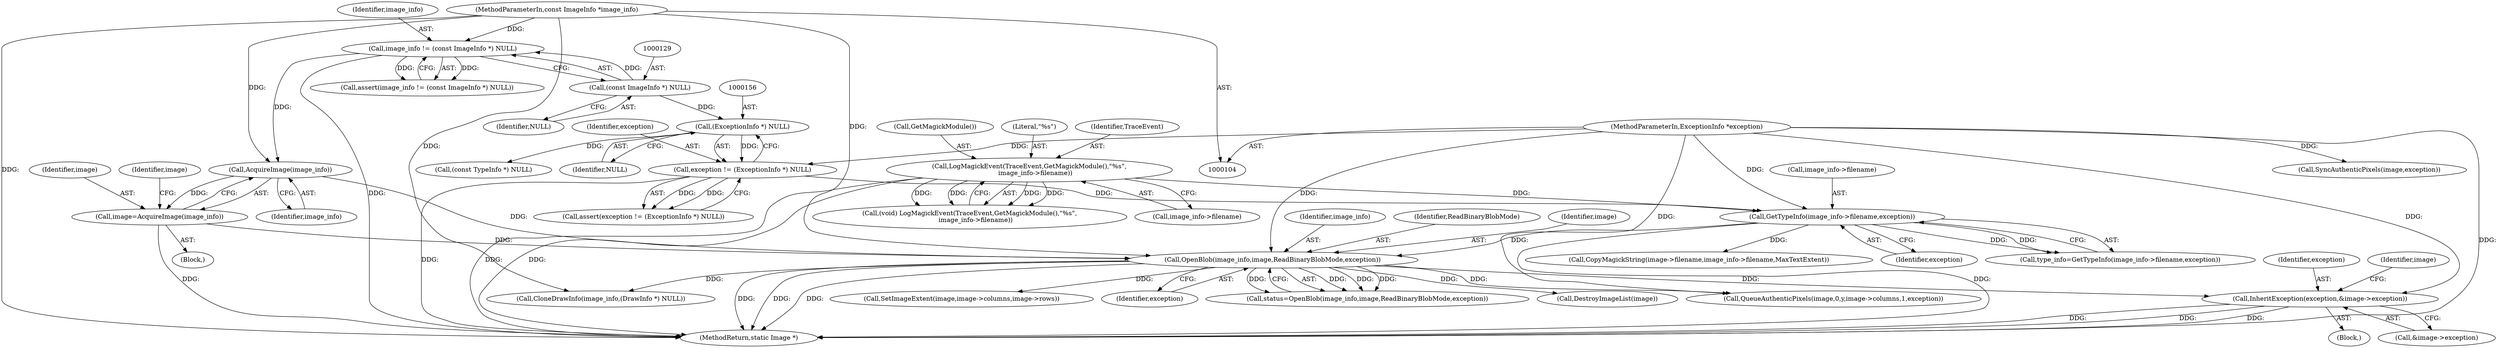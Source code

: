 digraph "0_ImageMagick_f6e9d0d9955e85bdd7540b251cd50d598dacc5e6_65@pointer" {
"1000244" [label="(Call,InheritException(exception,&image->exception))"];
"1000211" [label="(Call,OpenBlob(image_info,image,ReadBinaryBlobMode,exception))"];
"1000166" [label="(Call,AcquireImage(image_info))"];
"1000126" [label="(Call,image_info != (const ImageInfo *) NULL)"];
"1000105" [label="(MethodParameterIn,const ImageInfo *image_info)"];
"1000128" [label="(Call,(const ImageInfo *) NULL)"];
"1000164" [label="(Call,image=AcquireImage(image_info))"];
"1000180" [label="(Call,GetTypeInfo(image_info->filename,exception))"];
"1000145" [label="(Call,LogMagickEvent(TraceEvent,GetMagickModule(),\"%s\",\n      image_info->filename))"];
"1000153" [label="(Call,exception != (ExceptionInfo *) NULL)"];
"1000106" [label="(MethodParameterIn,ExceptionInfo *exception)"];
"1000155" [label="(Call,(ExceptionInfo *) NULL)"];
"1000105" [label="(MethodParameterIn,const ImageInfo *image_info)"];
"1000130" [label="(Identifier,NULL)"];
"1000540" [label="(MethodReturn,static Image *)"];
"1000146" [label="(Identifier,TraceEvent)"];
"1000145" [label="(Call,LogMagickEvent(TraceEvent,GetMagickModule(),\"%s\",\n      image_info->filename))"];
"1000327" [label="(Call,CopyMagickString(image->filename,image_info->filename,MaxTextExtent))"];
"1000165" [label="(Identifier,image)"];
"1000209" [label="(Call,status=OpenBlob(image_info,image,ReadBinaryBlobMode,exception))"];
"1000212" [label="(Identifier,image_info)"];
"1000189" [label="(Call,(const TypeInfo *) NULL)"];
"1000340" [label="(Call,CloneDrawInfo(image_info,(DrawInfo *) NULL))"];
"1000170" [label="(Identifier,image)"];
"1000244" [label="(Call,InheritException(exception,&image->exception))"];
"1000155" [label="(Call,(ExceptionInfo *) NULL)"];
"1000164" [label="(Call,image=AcquireImage(image_info))"];
"1000245" [label="(Identifier,exception)"];
"1000143" [label="(Call,(void) LogMagickEvent(TraceEvent,GetMagickModule(),\"%s\",\n      image_info->filename))"];
"1000166" [label="(Call,AcquireImage(image_info))"];
"1000147" [label="(Call,GetMagickModule())"];
"1000126" [label="(Call,image_info != (const ImageInfo *) NULL)"];
"1000181" [label="(Call,image_info->filename)"];
"1000243" [label="(Block,)"];
"1000180" [label="(Call,GetTypeInfo(image_info->filename,exception))"];
"1000152" [label="(Call,assert(exception != (ExceptionInfo *) NULL))"];
"1000127" [label="(Identifier,image_info)"];
"1000167" [label="(Identifier,image_info)"];
"1000125" [label="(Call,assert(image_info != (const ImageInfo *) NULL))"];
"1000184" [label="(Identifier,exception)"];
"1000148" [label="(Literal,\"%s\")"];
"1000214" [label="(Identifier,ReadBinaryBlobMode)"];
"1000252" [label="(Identifier,image)"];
"1000178" [label="(Call,type_info=GetTypeInfo(image_info->filename,exception))"];
"1000223" [label="(Call,DestroyImageList(image))"];
"1000128" [label="(Call,(const ImageInfo *) NULL)"];
"1000157" [label="(Identifier,NULL)"];
"1000106" [label="(MethodParameterIn,ExceptionInfo *exception)"];
"1000211" [label="(Call,OpenBlob(image_info,image,ReadBinaryBlobMode,exception))"];
"1000274" [label="(Call,QueueAuthenticPixels(image,0,y,image->columns,1,exception))"];
"1000153" [label="(Call,exception != (ExceptionInfo *) NULL)"];
"1000231" [label="(Call,SetImageExtent(image,image->columns,image->rows))"];
"1000213" [label="(Identifier,image)"];
"1000246" [label="(Call,&image->exception)"];
"1000215" [label="(Identifier,exception)"];
"1000149" [label="(Call,image_info->filename)"];
"1000107" [label="(Block,)"];
"1000154" [label="(Identifier,exception)"];
"1000310" [label="(Call,SyncAuthenticPixels(image,exception))"];
"1000244" -> "1000243"  [label="AST: "];
"1000244" -> "1000246"  [label="CFG: "];
"1000245" -> "1000244"  [label="AST: "];
"1000246" -> "1000244"  [label="AST: "];
"1000252" -> "1000244"  [label="CFG: "];
"1000244" -> "1000540"  [label="DDG: "];
"1000244" -> "1000540"  [label="DDG: "];
"1000244" -> "1000540"  [label="DDG: "];
"1000211" -> "1000244"  [label="DDG: "];
"1000106" -> "1000244"  [label="DDG: "];
"1000211" -> "1000209"  [label="AST: "];
"1000211" -> "1000215"  [label="CFG: "];
"1000212" -> "1000211"  [label="AST: "];
"1000213" -> "1000211"  [label="AST: "];
"1000214" -> "1000211"  [label="AST: "];
"1000215" -> "1000211"  [label="AST: "];
"1000209" -> "1000211"  [label="CFG: "];
"1000211" -> "1000540"  [label="DDG: "];
"1000211" -> "1000540"  [label="DDG: "];
"1000211" -> "1000540"  [label="DDG: "];
"1000211" -> "1000209"  [label="DDG: "];
"1000211" -> "1000209"  [label="DDG: "];
"1000211" -> "1000209"  [label="DDG: "];
"1000211" -> "1000209"  [label="DDG: "];
"1000166" -> "1000211"  [label="DDG: "];
"1000105" -> "1000211"  [label="DDG: "];
"1000164" -> "1000211"  [label="DDG: "];
"1000180" -> "1000211"  [label="DDG: "];
"1000106" -> "1000211"  [label="DDG: "];
"1000211" -> "1000223"  [label="DDG: "];
"1000211" -> "1000231"  [label="DDG: "];
"1000211" -> "1000274"  [label="DDG: "];
"1000211" -> "1000340"  [label="DDG: "];
"1000166" -> "1000164"  [label="AST: "];
"1000166" -> "1000167"  [label="CFG: "];
"1000167" -> "1000166"  [label="AST: "];
"1000164" -> "1000166"  [label="CFG: "];
"1000166" -> "1000164"  [label="DDG: "];
"1000126" -> "1000166"  [label="DDG: "];
"1000105" -> "1000166"  [label="DDG: "];
"1000126" -> "1000125"  [label="AST: "];
"1000126" -> "1000128"  [label="CFG: "];
"1000127" -> "1000126"  [label="AST: "];
"1000128" -> "1000126"  [label="AST: "];
"1000125" -> "1000126"  [label="CFG: "];
"1000126" -> "1000540"  [label="DDG: "];
"1000126" -> "1000125"  [label="DDG: "];
"1000126" -> "1000125"  [label="DDG: "];
"1000105" -> "1000126"  [label="DDG: "];
"1000128" -> "1000126"  [label="DDG: "];
"1000105" -> "1000104"  [label="AST: "];
"1000105" -> "1000540"  [label="DDG: "];
"1000105" -> "1000340"  [label="DDG: "];
"1000128" -> "1000130"  [label="CFG: "];
"1000129" -> "1000128"  [label="AST: "];
"1000130" -> "1000128"  [label="AST: "];
"1000128" -> "1000155"  [label="DDG: "];
"1000164" -> "1000107"  [label="AST: "];
"1000165" -> "1000164"  [label="AST: "];
"1000170" -> "1000164"  [label="CFG: "];
"1000164" -> "1000540"  [label="DDG: "];
"1000180" -> "1000178"  [label="AST: "];
"1000180" -> "1000184"  [label="CFG: "];
"1000181" -> "1000180"  [label="AST: "];
"1000184" -> "1000180"  [label="AST: "];
"1000178" -> "1000180"  [label="CFG: "];
"1000180" -> "1000540"  [label="DDG: "];
"1000180" -> "1000178"  [label="DDG: "];
"1000180" -> "1000178"  [label="DDG: "];
"1000145" -> "1000180"  [label="DDG: "];
"1000153" -> "1000180"  [label="DDG: "];
"1000106" -> "1000180"  [label="DDG: "];
"1000180" -> "1000327"  [label="DDG: "];
"1000145" -> "1000143"  [label="AST: "];
"1000145" -> "1000149"  [label="CFG: "];
"1000146" -> "1000145"  [label="AST: "];
"1000147" -> "1000145"  [label="AST: "];
"1000148" -> "1000145"  [label="AST: "];
"1000149" -> "1000145"  [label="AST: "];
"1000143" -> "1000145"  [label="CFG: "];
"1000145" -> "1000540"  [label="DDG: "];
"1000145" -> "1000540"  [label="DDG: "];
"1000145" -> "1000143"  [label="DDG: "];
"1000145" -> "1000143"  [label="DDG: "];
"1000145" -> "1000143"  [label="DDG: "];
"1000145" -> "1000143"  [label="DDG: "];
"1000153" -> "1000152"  [label="AST: "];
"1000153" -> "1000155"  [label="CFG: "];
"1000154" -> "1000153"  [label="AST: "];
"1000155" -> "1000153"  [label="AST: "];
"1000152" -> "1000153"  [label="CFG: "];
"1000153" -> "1000540"  [label="DDG: "];
"1000153" -> "1000152"  [label="DDG: "];
"1000153" -> "1000152"  [label="DDG: "];
"1000106" -> "1000153"  [label="DDG: "];
"1000155" -> "1000153"  [label="DDG: "];
"1000106" -> "1000104"  [label="AST: "];
"1000106" -> "1000540"  [label="DDG: "];
"1000106" -> "1000274"  [label="DDG: "];
"1000106" -> "1000310"  [label="DDG: "];
"1000155" -> "1000157"  [label="CFG: "];
"1000156" -> "1000155"  [label="AST: "];
"1000157" -> "1000155"  [label="AST: "];
"1000155" -> "1000189"  [label="DDG: "];
}
